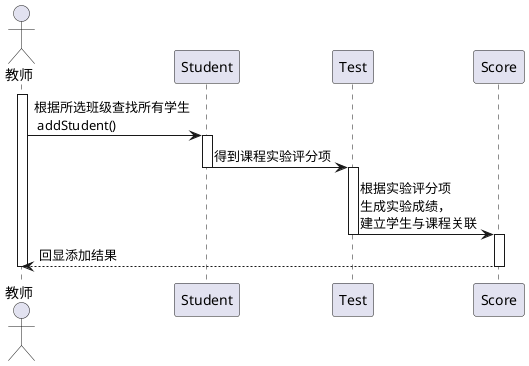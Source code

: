@startuml
Actor 教师 as tea
Participant Student
Participant Test
Participant Score
activate tea
tea -> Student : 根据所选班级查找所有学生\n addStudent()
activate Student
Student -> Test :得到课程实验评分项
deactivate Student
activate Test
Test -> Score :根据实验评分项\n生成实验成绩，\n建立学生与课程关联
deactivate Test
activate Score
Score --> tea :回显添加结果
deactivate Score
deactivate tea
@enduml